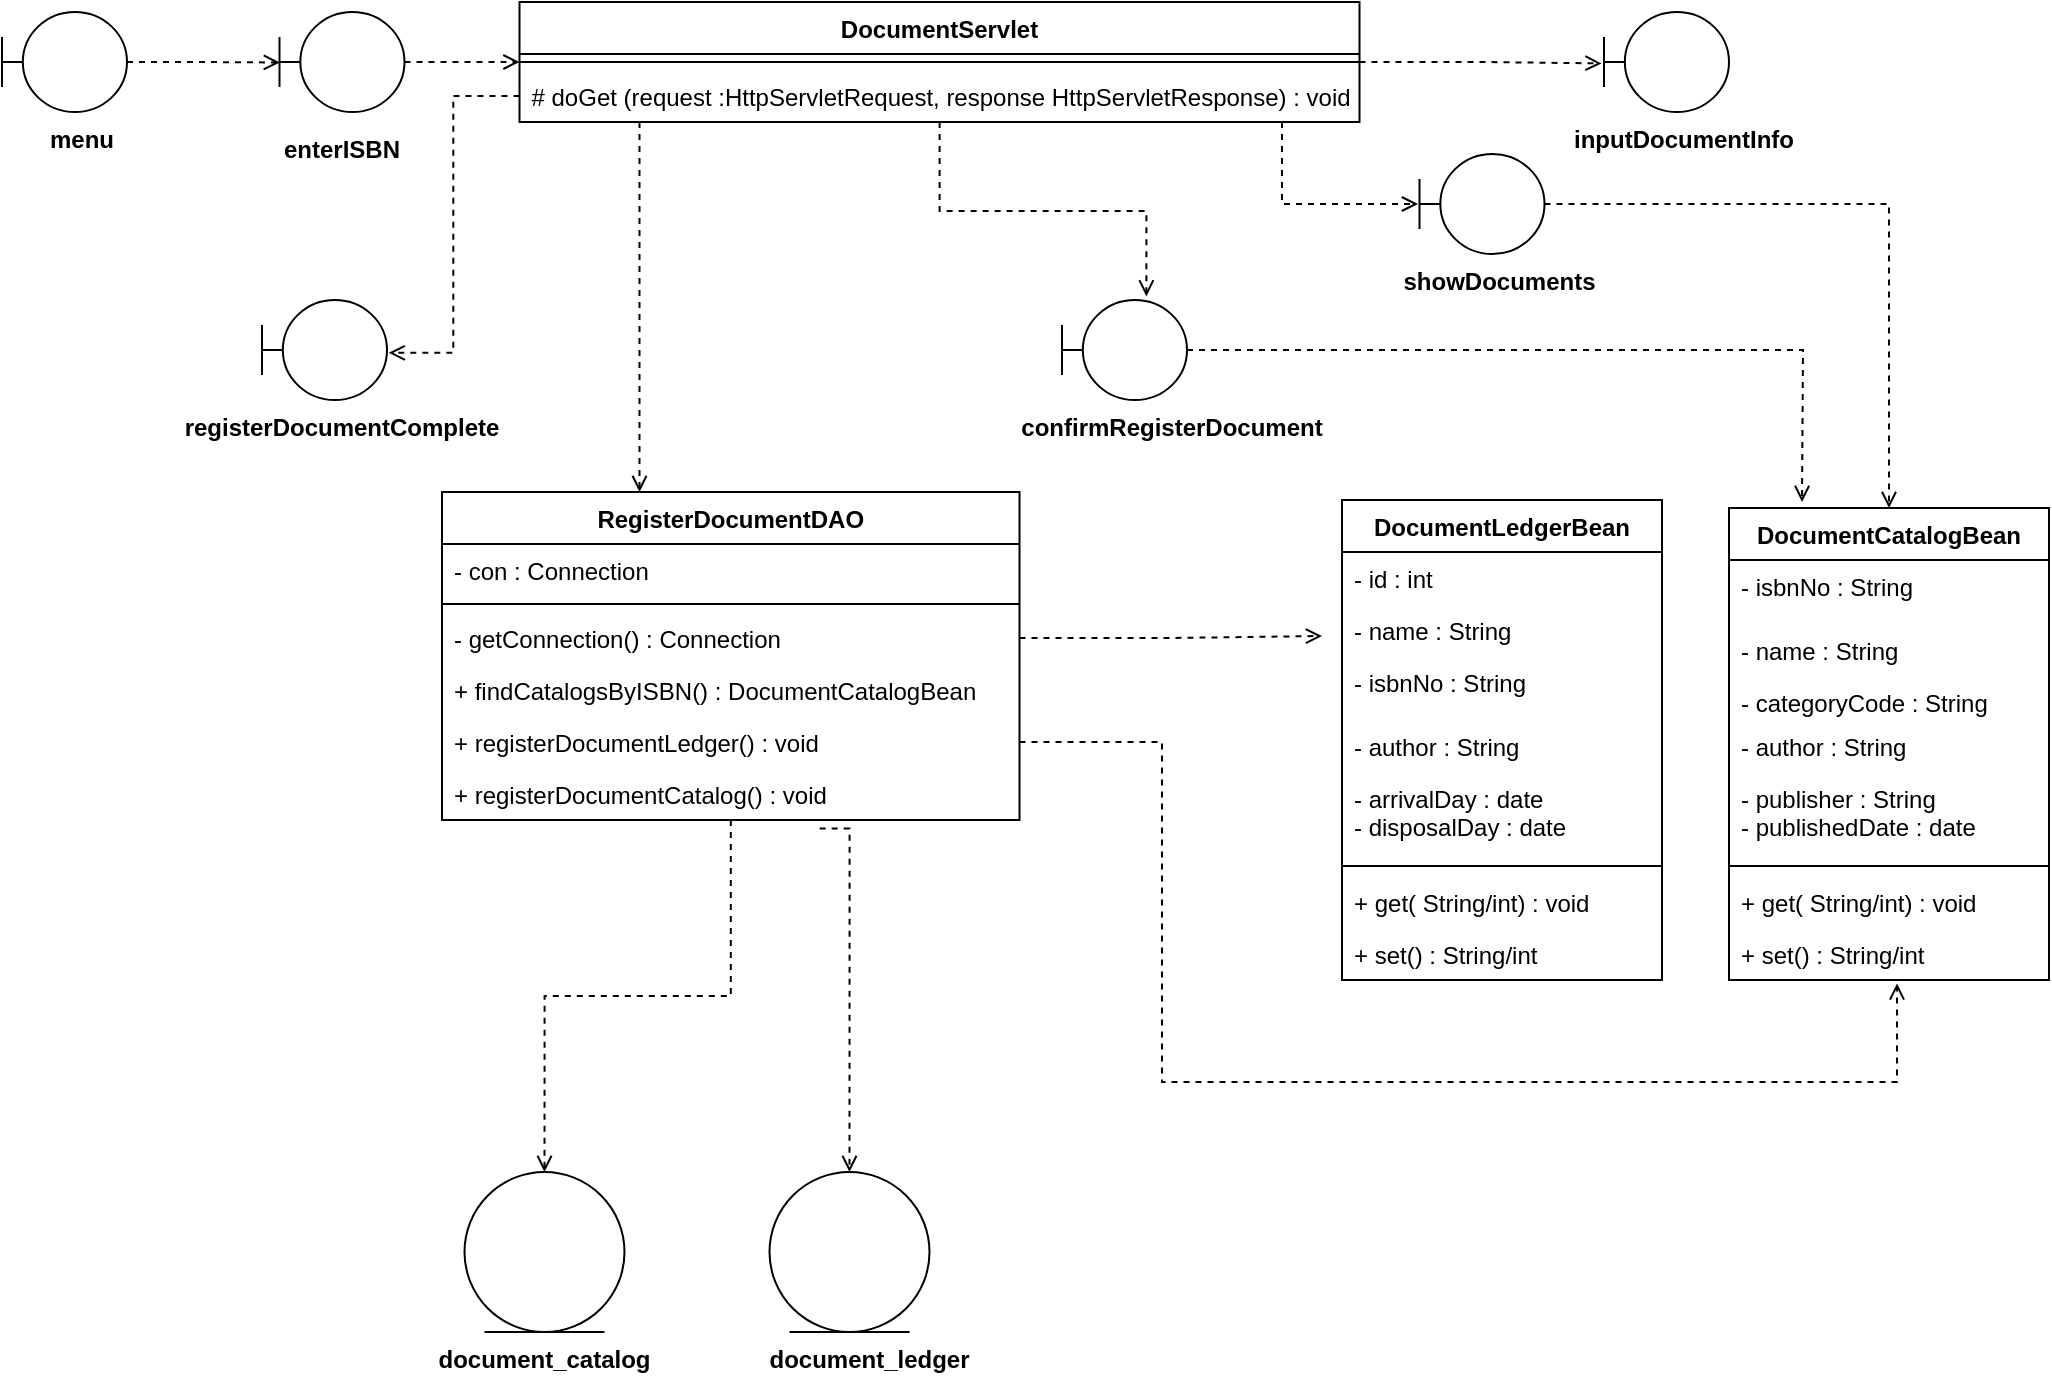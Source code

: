 <mxfile version="14.7.9" type="device" pages="2"><diagram id="8GjPYLnFmO3mFz_kON_9" name="資料登録"><mxGraphModel dx="1317" dy="870" grid="1" gridSize="10" guides="1" tooltips="1" connect="1" arrows="1" fold="1" page="1" pageScale="1" pageWidth="827" pageHeight="1169" math="0" shadow="0"><root><mxCell id="0"/><mxCell id="1" parent="0"/><mxCell id="RQBEDzXPg8-xZbknpMAG-1" value="" style="edgeStyle=orthogonalEdgeStyle;rounded=0;orthogonalLoop=1;jettySize=auto;html=1;dashed=1;endArrow=open;endFill=0;exitX=1;exitY=0.5;exitDx=0;exitDy=0;" edge="1" parent="1" source="RQBEDzXPg8-xZbknpMAG-25"><mxGeometry relative="1" as="geometry"><mxPoint x="1020" y="677" as="targetPoint"/></mxGeometry></mxCell><mxCell id="RQBEDzXPg8-xZbknpMAG-2" style="edgeStyle=orthogonalEdgeStyle;rounded=0;orthogonalLoop=1;jettySize=auto;html=1;dashed=1;endArrow=open;endFill=0;" edge="1" parent="1" source="RQBEDzXPg8-xZbknpMAG-5" target="RQBEDzXPg8-xZbknpMAG-22"><mxGeometry relative="1" as="geometry"><Array as="points"><mxPoint x="678.75" y="455"/><mxPoint x="678.75" y="455"/></Array></mxGeometry></mxCell><mxCell id="RQBEDzXPg8-xZbknpMAG-4" style="edgeStyle=orthogonalEdgeStyle;rounded=0;orthogonalLoop=1;jettySize=auto;html=1;dashed=1;endArrow=open;endFill=0;" edge="1" parent="1" source="RQBEDzXPg8-xZbknpMAG-7"><mxGeometry relative="1" as="geometry"><mxPoint x="1068" y="461" as="targetPoint"/><Array as="points"><mxPoint x="1000" y="461"/><mxPoint x="1068" y="461"/></Array></mxGeometry></mxCell><mxCell id="gLjGZBfOKSWTf7finNhu-20" style="edgeStyle=orthogonalEdgeStyle;rounded=0;orthogonalLoop=1;jettySize=auto;html=1;exitX=1;exitY=0.5;exitDx=0;exitDy=0;entryX=-0.02;entryY=0.514;entryDx=0;entryDy=0;entryPerimeter=0;dashed=1;endArrow=open;endFill=0;" edge="1" parent="1" source="RQBEDzXPg8-xZbknpMAG-5" target="RQBEDzXPg8-xZbknpMAG-44"><mxGeometry relative="1" as="geometry"/></mxCell><mxCell id="gLjGZBfOKSWTf7finNhu-25" style="edgeStyle=orthogonalEdgeStyle;rounded=0;orthogonalLoop=1;jettySize=auto;html=1;entryX=0.675;entryY=-0.036;entryDx=0;entryDy=0;entryPerimeter=0;dashed=1;endArrow=open;endFill=0;" edge="1" parent="1" source="RQBEDzXPg8-xZbknpMAG-5" target="RQBEDzXPg8-xZbknpMAG-42"><mxGeometry relative="1" as="geometry"/></mxCell><mxCell id="RQBEDzXPg8-xZbknpMAG-5" value="DocumentServlet" style="swimlane;fontStyle=1;align=center;verticalAlign=top;childLayout=stackLayout;horizontal=1;startSize=26;horizontalStack=0;resizeParent=1;resizeParentMax=0;resizeLast=0;collapsible=1;marginBottom=0;labelBackgroundColor=#ffffff;" vertex="1" parent="1"><mxGeometry x="618.75" y="360" width="420" height="60" as="geometry"/></mxCell><mxCell id="RQBEDzXPg8-xZbknpMAG-6" value="" style="line;strokeWidth=1;fillColor=none;align=left;verticalAlign=middle;spacingTop=-1;spacingLeft=3;spacingRight=3;rotatable=0;labelPosition=right;points=[];portConstraint=eastwest;" vertex="1" parent="RQBEDzXPg8-xZbknpMAG-5"><mxGeometry y="26" width="420" height="8" as="geometry"/></mxCell><mxCell id="RQBEDzXPg8-xZbknpMAG-7" value="# doGet (request :HttpServletRequest, response HttpServletResponse) : void" style="text;strokeColor=none;fillColor=none;align=left;verticalAlign=top;spacingLeft=4;spacingRight=4;overflow=hidden;rotatable=0;points=[[0,0.5],[1,0.5]];portConstraint=eastwest;" vertex="1" parent="RQBEDzXPg8-xZbknpMAG-5"><mxGeometry y="34" width="420" height="26" as="geometry"/></mxCell><mxCell id="RQBEDzXPg8-xZbknpMAG-8" style="edgeStyle=orthogonalEdgeStyle;rounded=0;orthogonalLoop=1;jettySize=auto;html=1;entryX=0;entryY=0.5;entryDx=0;entryDy=0;entryPerimeter=0;dashed=1;endArrow=open;endFill=0;" edge="1" parent="1" source="RQBEDzXPg8-xZbknpMAG-9" target="RQBEDzXPg8-xZbknpMAG-6"><mxGeometry relative="1" as="geometry"/></mxCell><mxCell id="RQBEDzXPg8-xZbknpMAG-9" value="" style="shape=umlBoundary;whiteSpace=wrap;html=1;labelBackgroundColor=#ffffff;" vertex="1" parent="1"><mxGeometry x="498.75" y="365" width="62.5" height="50" as="geometry"/></mxCell><mxCell id="RQBEDzXPg8-xZbknpMAG-20" style="edgeStyle=orthogonalEdgeStyle;rounded=0;orthogonalLoop=1;jettySize=auto;html=1;entryX=0.5;entryY=0;entryDx=0;entryDy=0;dashed=1;endArrow=open;endFill=0;" edge="1" parent="1" source="RQBEDzXPg8-xZbknpMAG-22" target="RQBEDzXPg8-xZbknpMAG-37"><mxGeometry relative="1" as="geometry"/></mxCell><mxCell id="RQBEDzXPg8-xZbknpMAG-21" style="edgeStyle=orthogonalEdgeStyle;rounded=0;orthogonalLoop=1;jettySize=auto;html=1;entryX=0.5;entryY=0;entryDx=0;entryDy=0;dashed=1;endArrow=open;endFill=0;exitX=0.654;exitY=1.165;exitDx=0;exitDy=0;exitPerimeter=0;" edge="1" parent="1" source="RQBEDzXPg8-xZbknpMAG-28" target="RQBEDzXPg8-xZbknpMAG-29"><mxGeometry relative="1" as="geometry"><Array as="points"><mxPoint x="783.75" y="773"/></Array></mxGeometry></mxCell><mxCell id="RQBEDzXPg8-xZbknpMAG-22" value="RegisterDocumentDAO" style="swimlane;fontStyle=1;align=center;verticalAlign=top;childLayout=stackLayout;horizontal=1;startSize=26;horizontalStack=0;resizeParent=1;resizeParentMax=0;resizeLast=0;collapsible=1;marginBottom=0;labelBackgroundColor=#ffffff;" vertex="1" parent="1"><mxGeometry x="580" y="605" width="288.75" height="164" as="geometry"/></mxCell><mxCell id="RQBEDzXPg8-xZbknpMAG-23" value="- con : Connection " style="text;strokeColor=none;fillColor=none;align=left;verticalAlign=top;spacingLeft=4;spacingRight=4;overflow=hidden;rotatable=0;points=[[0,0.5],[1,0.5]];portConstraint=eastwest;" vertex="1" parent="RQBEDzXPg8-xZbknpMAG-22"><mxGeometry y="26" width="288.75" height="26" as="geometry"/></mxCell><mxCell id="RQBEDzXPg8-xZbknpMAG-24" value="" style="line;strokeWidth=1;fillColor=none;align=left;verticalAlign=middle;spacingTop=-1;spacingLeft=3;spacingRight=3;rotatable=0;labelPosition=right;points=[];portConstraint=eastwest;" vertex="1" parent="RQBEDzXPg8-xZbknpMAG-22"><mxGeometry y="52" width="288.75" height="8" as="geometry"/></mxCell><mxCell id="RQBEDzXPg8-xZbknpMAG-25" value="- getConnection() : Connection" style="text;strokeColor=none;fillColor=none;align=left;verticalAlign=top;spacingLeft=4;spacingRight=4;overflow=hidden;rotatable=0;points=[[0,0.5],[1,0.5]];portConstraint=eastwest;" vertex="1" parent="RQBEDzXPg8-xZbknpMAG-22"><mxGeometry y="60" width="288.75" height="26" as="geometry"/></mxCell><mxCell id="RQBEDzXPg8-xZbknpMAG-26" value="+ findCatalogsByISBN() : DocumentCatalogBean" style="text;strokeColor=none;fillColor=none;align=left;verticalAlign=top;spacingLeft=4;spacingRight=4;overflow=hidden;rotatable=0;points=[[0,0.5],[1,0.5]];portConstraint=eastwest;" vertex="1" parent="RQBEDzXPg8-xZbknpMAG-22"><mxGeometry y="86" width="288.75" height="26" as="geometry"/></mxCell><mxCell id="RQBEDzXPg8-xZbknpMAG-27" value="+ registerDocumentLedger() : void" style="text;strokeColor=none;fillColor=none;align=left;verticalAlign=top;spacingLeft=4;spacingRight=4;overflow=hidden;rotatable=0;points=[[0,0.5],[1,0.5]];portConstraint=eastwest;" vertex="1" parent="RQBEDzXPg8-xZbknpMAG-22"><mxGeometry y="112" width="288.75" height="26" as="geometry"/></mxCell><mxCell id="RQBEDzXPg8-xZbknpMAG-28" value="+ registerDocumentCatalog() : void" style="text;strokeColor=none;fillColor=none;align=left;verticalAlign=top;spacingLeft=4;spacingRight=4;overflow=hidden;rotatable=0;points=[[0,0.5],[1,0.5]];portConstraint=eastwest;" vertex="1" parent="RQBEDzXPg8-xZbknpMAG-22"><mxGeometry y="138" width="288.75" height="26" as="geometry"/></mxCell><mxCell id="RQBEDzXPg8-xZbknpMAG-29" value="" style="ellipse;shape=umlEntity;whiteSpace=wrap;html=1;labelBackgroundColor=#ffffff;" vertex="1" parent="1"><mxGeometry x="743.75" y="945" width="80" height="80" as="geometry"/></mxCell><mxCell id="RQBEDzXPg8-xZbknpMAG-30" value="enterISBN" style="text;align=center;fontStyle=1;verticalAlign=middle;spacingLeft=3;spacingRight=3;strokeColor=none;rotatable=0;points=[[0,0.5],[1,0.5]];portConstraint=eastwest;labelBackgroundColor=#ffffff;" vertex="1" parent="1"><mxGeometry x="490" y="420" width="80" height="26" as="geometry"/></mxCell><mxCell id="gLjGZBfOKSWTf7finNhu-21" style="edgeStyle=orthogonalEdgeStyle;rounded=0;orthogonalLoop=1;jettySize=auto;html=1;dashed=1;endArrow=open;endFill=0;" edge="1" parent="1" source="RQBEDzXPg8-xZbknpMAG-34" target="gLjGZBfOKSWTf7finNhu-10"><mxGeometry relative="1" as="geometry"/></mxCell><mxCell id="RQBEDzXPg8-xZbknpMAG-34" value="" style="shape=umlBoundary;whiteSpace=wrap;html=1;labelBackgroundColor=#ffffff;" vertex="1" parent="1"><mxGeometry x="1068.75" y="436" width="62.5" height="50" as="geometry"/></mxCell><mxCell id="RQBEDzXPg8-xZbknpMAG-35" value="showDocuments" style="text;align=center;fontStyle=1;verticalAlign=middle;spacingLeft=3;spacingRight=3;strokeColor=none;rotatable=0;points=[[0,0.5],[1,0.5]];portConstraint=eastwest;labelBackgroundColor=#ffffff;" vertex="1" parent="1"><mxGeometry x="1068.75" y="486" width="80" height="26" as="geometry"/></mxCell><mxCell id="RQBEDzXPg8-xZbknpMAG-36" value="document_ledger" style="text;align=center;fontStyle=1;verticalAlign=middle;spacingLeft=3;spacingRight=3;strokeColor=none;rotatable=0;points=[[0,0.5],[1,0.5]];portConstraint=eastwest;labelBackgroundColor=#ffffff;" vertex="1" parent="1"><mxGeometry x="738.75" y="1025" width="110" height="26" as="geometry"/></mxCell><mxCell id="RQBEDzXPg8-xZbknpMAG-37" value="" style="ellipse;shape=umlEntity;whiteSpace=wrap;html=1;labelBackgroundColor=#ffffff;" vertex="1" parent="1"><mxGeometry x="591.25" y="945" width="80" height="80" as="geometry"/></mxCell><mxCell id="RQBEDzXPg8-xZbknpMAG-38" value="document_catalog" style="text;align=center;fontStyle=1;verticalAlign=middle;spacingLeft=3;spacingRight=3;strokeColor=none;rotatable=0;points=[[0,0.5],[1,0.5]];portConstraint=eastwest;labelBackgroundColor=#ffffff;" vertex="1" parent="1"><mxGeometry x="576.25" y="1025" width="110" height="26" as="geometry"/></mxCell><mxCell id="RQBEDzXPg8-xZbknpMAG-41" value="" style="edgeStyle=orthogonalEdgeStyle;rounded=0;orthogonalLoop=1;jettySize=auto;html=1;entryX=0.003;entryY=0.505;entryDx=0;entryDy=0;entryPerimeter=0;dashed=1;endArrow=open;endFill=0;" edge="1" parent="1" source="RQBEDzXPg8-xZbknpMAG-39" target="RQBEDzXPg8-xZbknpMAG-9"><mxGeometry relative="1" as="geometry"/></mxCell><mxCell id="RQBEDzXPg8-xZbknpMAG-39" value="" style="shape=umlBoundary;whiteSpace=wrap;html=1;labelBackgroundColor=#ffffff;" vertex="1" parent="1"><mxGeometry x="360" y="365" width="62.5" height="50" as="geometry"/></mxCell><mxCell id="RQBEDzXPg8-xZbknpMAG-40" value="menu" style="text;align=center;fontStyle=1;verticalAlign=middle;spacingLeft=3;spacingRight=3;strokeColor=none;rotatable=0;points=[[0,0.5],[1,0.5]];portConstraint=eastwest;labelBackgroundColor=#ffffff;" vertex="1" parent="1"><mxGeometry x="360" y="415" width="80" height="26" as="geometry"/></mxCell><mxCell id="gLjGZBfOKSWTf7finNhu-24" style="edgeStyle=orthogonalEdgeStyle;rounded=0;orthogonalLoop=1;jettySize=auto;html=1;dashed=1;endArrow=open;endFill=0;" edge="1" parent="1" source="RQBEDzXPg8-xZbknpMAG-42"><mxGeometry relative="1" as="geometry"><mxPoint x="1260" y="610.0" as="targetPoint"/></mxGeometry></mxCell><mxCell id="RQBEDzXPg8-xZbknpMAG-42" value="" style="shape=umlBoundary;whiteSpace=wrap;html=1;labelBackgroundColor=#ffffff;" vertex="1" parent="1"><mxGeometry x="890" y="509" width="62.5" height="50" as="geometry"/></mxCell><mxCell id="RQBEDzXPg8-xZbknpMAG-43" value="confirmRegisterDocument" style="text;align=center;fontStyle=1;verticalAlign=middle;spacingLeft=3;spacingRight=3;strokeColor=none;rotatable=0;points=[[0,0.5],[1,0.5]];portConstraint=eastwest;labelBackgroundColor=#ffffff;" vertex="1" parent="1"><mxGeometry x="860" y="559" width="170" height="26" as="geometry"/></mxCell><mxCell id="RQBEDzXPg8-xZbknpMAG-44" value="" style="shape=umlBoundary;whiteSpace=wrap;html=1;labelBackgroundColor=#ffffff;" vertex="1" parent="1"><mxGeometry x="1161" y="365" width="62.5" height="50" as="geometry"/></mxCell><mxCell id="RQBEDzXPg8-xZbknpMAG-45" value="inputDocumentInfo" style="text;align=center;fontStyle=1;verticalAlign=middle;spacingLeft=3;spacingRight=3;strokeColor=none;rotatable=0;points=[[0,0.5],[1,0.5]];portConstraint=eastwest;labelBackgroundColor=#ffffff;" vertex="1" parent="1"><mxGeometry x="1161" y="415" width="80" height="26" as="geometry"/></mxCell><mxCell id="LWm8m0UmoUsxWtCpxNlp-1" value="" style="shape=umlBoundary;whiteSpace=wrap;html=1;labelBackgroundColor=#ffffff;" vertex="1" parent="1"><mxGeometry x="490" y="509" width="62.5" height="50" as="geometry"/></mxCell><mxCell id="LWm8m0UmoUsxWtCpxNlp-2" value="registerDocumentComplete" style="text;align=center;fontStyle=1;verticalAlign=middle;spacingLeft=3;spacingRight=3;strokeColor=none;rotatable=0;points=[[0,0.5],[1,0.5]];portConstraint=eastwest;labelBackgroundColor=#ffffff;" vertex="1" parent="1"><mxGeometry x="490" y="559" width="80" height="26" as="geometry"/></mxCell><mxCell id="gLjGZBfOKSWTf7finNhu-1" value="DocumentLedgerBean" style="swimlane;fontStyle=1;align=center;verticalAlign=top;childLayout=stackLayout;horizontal=1;startSize=26;horizontalStack=0;resizeParent=1;resizeParentMax=0;resizeLast=0;collapsible=1;marginBottom=0;labelBackgroundColor=#ffffff;" vertex="1" parent="1"><mxGeometry x="1030" y="609" width="160" height="240" as="geometry"/></mxCell><mxCell id="gLjGZBfOKSWTf7finNhu-2" value="- id : int" style="text;strokeColor=none;fillColor=none;align=left;verticalAlign=top;spacingLeft=4;spacingRight=4;overflow=hidden;rotatable=0;points=[[0,0.5],[1,0.5]];portConstraint=eastwest;" vertex="1" parent="gLjGZBfOKSWTf7finNhu-1"><mxGeometry y="26" width="160" height="26" as="geometry"/></mxCell><mxCell id="gLjGZBfOKSWTf7finNhu-3" value="- name : String" style="text;strokeColor=none;fillColor=none;align=left;verticalAlign=top;spacingLeft=4;spacingRight=4;overflow=hidden;rotatable=0;points=[[0,0.5],[1,0.5]];portConstraint=eastwest;" vertex="1" parent="gLjGZBfOKSWTf7finNhu-1"><mxGeometry y="52" width="160" height="26" as="geometry"/></mxCell><mxCell id="gLjGZBfOKSWTf7finNhu-4" value="- isbnNo : String" style="text;strokeColor=none;fillColor=none;align=left;verticalAlign=top;spacingLeft=4;spacingRight=4;overflow=hidden;rotatable=0;points=[[0,0.5],[1,0.5]];portConstraint=eastwest;" vertex="1" parent="gLjGZBfOKSWTf7finNhu-1"><mxGeometry y="78" width="160" height="32" as="geometry"/></mxCell><mxCell id="gLjGZBfOKSWTf7finNhu-5" value="- author : String" style="text;strokeColor=none;fillColor=none;align=left;verticalAlign=top;spacingLeft=4;spacingRight=4;overflow=hidden;rotatable=0;points=[[0,0.5],[1,0.5]];portConstraint=eastwest;" vertex="1" parent="gLjGZBfOKSWTf7finNhu-1"><mxGeometry y="110" width="160" height="26" as="geometry"/></mxCell><mxCell id="gLjGZBfOKSWTf7finNhu-6" value="- arrivalDay : date&#10;- disposalDay : date" style="text;strokeColor=none;fillColor=none;align=left;verticalAlign=top;spacingLeft=4;spacingRight=4;overflow=hidden;rotatable=0;points=[[0,0.5],[1,0.5]];portConstraint=eastwest;" vertex="1" parent="gLjGZBfOKSWTf7finNhu-1"><mxGeometry y="136" width="160" height="42" as="geometry"/></mxCell><mxCell id="gLjGZBfOKSWTf7finNhu-7" value="" style="line;strokeWidth=1;fillColor=none;align=left;verticalAlign=middle;spacingTop=-1;spacingLeft=3;spacingRight=3;rotatable=0;labelPosition=right;points=[];portConstraint=eastwest;" vertex="1" parent="gLjGZBfOKSWTf7finNhu-1"><mxGeometry y="178" width="160" height="10" as="geometry"/></mxCell><mxCell id="gLjGZBfOKSWTf7finNhu-8" value="+ get( String/int) : void" style="text;strokeColor=none;fillColor=none;align=left;verticalAlign=top;spacingLeft=4;spacingRight=4;overflow=hidden;rotatable=0;points=[[0,0.5],[1,0.5]];portConstraint=eastwest;" vertex="1" parent="gLjGZBfOKSWTf7finNhu-1"><mxGeometry y="188" width="160" height="26" as="geometry"/></mxCell><mxCell id="gLjGZBfOKSWTf7finNhu-9" value="+ set() : String/int" style="text;strokeColor=none;fillColor=none;align=left;verticalAlign=top;spacingLeft=4;spacingRight=4;overflow=hidden;rotatable=0;points=[[0,0.5],[1,0.5]];portConstraint=eastwest;" vertex="1" parent="gLjGZBfOKSWTf7finNhu-1"><mxGeometry y="214" width="160" height="26" as="geometry"/></mxCell><mxCell id="gLjGZBfOKSWTf7finNhu-10" value="DocumentCatalogBean" style="swimlane;fontStyle=1;align=center;verticalAlign=top;childLayout=stackLayout;horizontal=1;startSize=26;horizontalStack=0;resizeParent=1;resizeParentMax=0;resizeLast=0;collapsible=1;marginBottom=0;labelBackgroundColor=#ffffff;" vertex="1" parent="1"><mxGeometry x="1223.5" y="613" width="160" height="236" as="geometry"/></mxCell><mxCell id="gLjGZBfOKSWTf7finNhu-11" value="- isbnNo : String" style="text;strokeColor=none;fillColor=none;align=left;verticalAlign=top;spacingLeft=4;spacingRight=4;overflow=hidden;rotatable=0;points=[[0,0.5],[1,0.5]];portConstraint=eastwest;" vertex="1" parent="gLjGZBfOKSWTf7finNhu-10"><mxGeometry y="26" width="160" height="32" as="geometry"/></mxCell><mxCell id="gLjGZBfOKSWTf7finNhu-12" value="- name : String" style="text;strokeColor=none;fillColor=none;align=left;verticalAlign=top;spacingLeft=4;spacingRight=4;overflow=hidden;rotatable=0;points=[[0,0.5],[1,0.5]];portConstraint=eastwest;" vertex="1" parent="gLjGZBfOKSWTf7finNhu-10"><mxGeometry y="58" width="160" height="26" as="geometry"/></mxCell><mxCell id="gLjGZBfOKSWTf7finNhu-13" value="- categoryCode : String" style="text;strokeColor=none;fillColor=none;align=left;verticalAlign=top;spacingLeft=4;spacingRight=4;overflow=hidden;rotatable=0;points=[[0,0.5],[1,0.5]];portConstraint=eastwest;" vertex="1" parent="gLjGZBfOKSWTf7finNhu-10"><mxGeometry y="84" width="160" height="22" as="geometry"/></mxCell><mxCell id="gLjGZBfOKSWTf7finNhu-14" value="- author : String" style="text;strokeColor=none;fillColor=none;align=left;verticalAlign=top;spacingLeft=4;spacingRight=4;overflow=hidden;rotatable=0;points=[[0,0.5],[1,0.5]];portConstraint=eastwest;" vertex="1" parent="gLjGZBfOKSWTf7finNhu-10"><mxGeometry y="106" width="160" height="26" as="geometry"/></mxCell><mxCell id="gLjGZBfOKSWTf7finNhu-15" value="- publisher : String&#10;- publishedDate : date" style="text;strokeColor=none;fillColor=none;align=left;verticalAlign=top;spacingLeft=4;spacingRight=4;overflow=hidden;rotatable=0;points=[[0,0.5],[1,0.5]];portConstraint=eastwest;" vertex="1" parent="gLjGZBfOKSWTf7finNhu-10"><mxGeometry y="132" width="160" height="42" as="geometry"/></mxCell><mxCell id="gLjGZBfOKSWTf7finNhu-16" value="" style="line;strokeWidth=1;fillColor=none;align=left;verticalAlign=middle;spacingTop=-1;spacingLeft=3;spacingRight=3;rotatable=0;labelPosition=right;points=[];portConstraint=eastwest;" vertex="1" parent="gLjGZBfOKSWTf7finNhu-10"><mxGeometry y="174" width="160" height="10" as="geometry"/></mxCell><mxCell id="gLjGZBfOKSWTf7finNhu-17" value="+ get( String/int) : void" style="text;strokeColor=none;fillColor=none;align=left;verticalAlign=top;spacingLeft=4;spacingRight=4;overflow=hidden;rotatable=0;points=[[0,0.5],[1,0.5]];portConstraint=eastwest;" vertex="1" parent="gLjGZBfOKSWTf7finNhu-10"><mxGeometry y="184" width="160" height="26" as="geometry"/></mxCell><mxCell id="gLjGZBfOKSWTf7finNhu-18" value="+ set() : String/int" style="text;strokeColor=none;fillColor=none;align=left;verticalAlign=top;spacingLeft=4;spacingRight=4;overflow=hidden;rotatable=0;points=[[0,0.5],[1,0.5]];portConstraint=eastwest;" vertex="1" parent="gLjGZBfOKSWTf7finNhu-10"><mxGeometry y="210" width="160" height="26" as="geometry"/></mxCell><mxCell id="gLjGZBfOKSWTf7finNhu-23" style="edgeStyle=orthogonalEdgeStyle;rounded=0;orthogonalLoop=1;jettySize=auto;html=1;entryX=0.525;entryY=1.066;entryDx=0;entryDy=0;entryPerimeter=0;dashed=1;endArrow=open;endFill=0;" edge="1" parent="1" source="RQBEDzXPg8-xZbknpMAG-27" target="gLjGZBfOKSWTf7finNhu-18"><mxGeometry relative="1" as="geometry"><Array as="points"><mxPoint x="940" y="730"/><mxPoint x="940" y="900"/><mxPoint x="1307" y="900"/></Array></mxGeometry></mxCell><mxCell id="gLjGZBfOKSWTf7finNhu-26" style="edgeStyle=orthogonalEdgeStyle;rounded=0;orthogonalLoop=1;jettySize=auto;html=1;entryX=1.014;entryY=0.528;entryDx=0;entryDy=0;entryPerimeter=0;dashed=1;endArrow=open;endFill=0;" edge="1" parent="1" source="RQBEDzXPg8-xZbknpMAG-7" target="LWm8m0UmoUsxWtCpxNlp-1"><mxGeometry relative="1" as="geometry"/></mxCell></root></mxGraphModel></diagram><diagram id="_CTPsijPVH9rFE-fmvk2" name="資料検索・削除"><mxGraphModel dx="1975" dy="1305" grid="1" gridSize="10" guides="1" tooltips="1" connect="1" arrows="1" fold="1" page="1" pageScale="1" pageWidth="827" pageHeight="1169" math="0" shadow="0"><root><mxCell id="ZT-fm7u5AV70jY9yjnXY-0"/><mxCell id="ZT-fm7u5AV70jY9yjnXY-1" parent="ZT-fm7u5AV70jY9yjnXY-0"/><mxCell id="ZT-fm7u5AV70jY9yjnXY-4" style="edgeStyle=orthogonalEdgeStyle;rounded=0;orthogonalLoop=1;jettySize=auto;html=1;exitX=0.941;exitY=-0.052;exitDx=0;exitDy=0;entryX=-0.01;entryY=0.619;entryDx=0;entryDy=0;entryPerimeter=0;dashed=1;endArrow=open;endFill=0;exitPerimeter=0;" edge="1" parent="ZT-fm7u5AV70jY9yjnXY-1" source="ZT-fm7u5AV70jY9yjnXY-6" target="ZT-fm7u5AV70jY9yjnXY-32"><mxGeometry relative="1" as="geometry"><Array as="points"><mxPoint x="974" y="111"/></Array></mxGeometry></mxCell><mxCell id="ZT-fm7u5AV70jY9yjnXY-5" style="edgeStyle=orthogonalEdgeStyle;rounded=0;orthogonalLoop=1;jettySize=auto;html=1;entryX=-0.011;entryY=0.675;entryDx=0;entryDy=0;entryPerimeter=0;dashed=1;endArrow=open;endFill=0;exitX=1;exitY=0.25;exitDx=0;exitDy=0;" edge="1" parent="ZT-fm7u5AV70jY9yjnXY-1" source="ZT-fm7u5AV70jY9yjnXY-6" target="ZT-fm7u5AV70jY9yjnXY-34"><mxGeometry relative="1" as="geometry"/></mxCell><mxCell id="yeaLKb_1wwX-28K6dvmK-0" style="edgeStyle=orthogonalEdgeStyle;rounded=0;orthogonalLoop=1;jettySize=auto;html=1;exitX=0.89;exitY=0.989;exitDx=0;exitDy=0;dashed=1;endArrow=open;endFill=0;exitPerimeter=0;" edge="1" parent="ZT-fm7u5AV70jY9yjnXY-1" source="ZT-fm7u5AV70jY9yjnXY-8" target="ZT-fm7u5AV70jY9yjnXY-47"><mxGeometry relative="1" as="geometry"/></mxCell><mxCell id="yeaLKb_1wwX-28K6dvmK-3" style="edgeStyle=orthogonalEdgeStyle;rounded=0;orthogonalLoop=1;jettySize=auto;html=1;entryX=-0.008;entryY=0.553;entryDx=0;entryDy=0;entryPerimeter=0;dashed=1;endArrow=open;endFill=0;exitX=1;exitY=0.5;exitDx=0;exitDy=0;" edge="1" parent="ZT-fm7u5AV70jY9yjnXY-1" source="ZT-fm7u5AV70jY9yjnXY-8" target="ZT-fm7u5AV70jY9yjnXY-44"><mxGeometry relative="1" as="geometry"/></mxCell><mxCell id="yeaLKb_1wwX-28K6dvmK-6" style="edgeStyle=orthogonalEdgeStyle;rounded=0;orthogonalLoop=1;jettySize=auto;html=1;entryX=0.5;entryY=0;entryDx=0;entryDy=0;dashed=1;endArrow=open;endFill=0;" edge="1" parent="ZT-fm7u5AV70jY9yjnXY-1" source="ZT-fm7u5AV70jY9yjnXY-6"><mxGeometry relative="1" as="geometry"><mxPoint x="1465" y="302" as="targetPoint"/></mxGeometry></mxCell><mxCell id="yeaLKb_1wwX-28K6dvmK-17" style="edgeStyle=orthogonalEdgeStyle;rounded=0;orthogonalLoop=1;jettySize=auto;html=1;entryX=0.5;entryY=0;entryDx=0;entryDy=0;dashed=1;endArrow=open;endFill=0;" edge="1" parent="ZT-fm7u5AV70jY9yjnXY-1" source="ZT-fm7u5AV70jY9yjnXY-6" target="yeaLKb_1wwX-28K6dvmK-9"><mxGeometry relative="1" as="geometry"/></mxCell><mxCell id="LhZ0vyK0GXUosRt7Ok3t-3" style="edgeStyle=orthogonalEdgeStyle;rounded=0;orthogonalLoop=1;jettySize=auto;html=1;dashed=1;endArrow=open;endFill=0;" edge="1" parent="ZT-fm7u5AV70jY9yjnXY-1" target="LhZ0vyK0GXUosRt7Ok3t-0"><mxGeometry relative="1" as="geometry"><mxPoint x="901" y="252" as="sourcePoint"/><Array as="points"><mxPoint x="901" y="252"/></Array></mxGeometry></mxCell><mxCell id="ZT-fm7u5AV70jY9yjnXY-6" value="DocumentServlet" style="swimlane;fontStyle=1;align=center;verticalAlign=top;childLayout=stackLayout;horizontal=1;startSize=26;horizontalStack=0;resizeParent=1;resizeParentMax=0;resizeLast=0;collapsible=1;marginBottom=0;labelBackgroundColor=#ffffff;" vertex="1" parent="ZT-fm7u5AV70jY9yjnXY-1"><mxGeometry x="320" y="190" width="710" height="60" as="geometry"/></mxCell><mxCell id="ZT-fm7u5AV70jY9yjnXY-7" value="" style="line;strokeWidth=1;fillColor=none;align=left;verticalAlign=middle;spacingTop=-1;spacingLeft=3;spacingRight=3;rotatable=0;labelPosition=right;points=[];portConstraint=eastwest;" vertex="1" parent="ZT-fm7u5AV70jY9yjnXY-6"><mxGeometry y="26" width="710" height="8" as="geometry"/></mxCell><mxCell id="ZT-fm7u5AV70jY9yjnXY-8" value="# doGet (request :HttpServletRequest, response HttpServletResponse) : void" style="text;strokeColor=none;fillColor=none;align=left;verticalAlign=top;spacingLeft=4;spacingRight=4;overflow=hidden;rotatable=0;points=[[0,0.5],[1,0.5]];portConstraint=eastwest;" vertex="1" parent="ZT-fm7u5AV70jY9yjnXY-6"><mxGeometry y="34" width="710" height="26" as="geometry"/></mxCell><mxCell id="ZT-fm7u5AV70jY9yjnXY-9" style="edgeStyle=orthogonalEdgeStyle;rounded=0;orthogonalLoop=1;jettySize=auto;html=1;dashed=1;endArrow=open;endFill=0;" edge="1" parent="ZT-fm7u5AV70jY9yjnXY-1" source="ZT-fm7u5AV70jY9yjnXY-10"><mxGeometry relative="1" as="geometry"><mxPoint x="680" y="180" as="targetPoint"/></mxGeometry></mxCell><mxCell id="ZT-fm7u5AV70jY9yjnXY-10" value="" style="shape=umlBoundary;whiteSpace=wrap;html=1;labelBackgroundColor=#ffffff;" vertex="1" parent="ZT-fm7u5AV70jY9yjnXY-1"><mxGeometry x="458.75" y="100" width="62.5" height="50" as="geometry"/></mxCell><mxCell id="ZT-fm7u5AV70jY9yjnXY-30" value="" style="ellipse;shape=umlEntity;whiteSpace=wrap;html=1;labelBackgroundColor=#ffffff;" vertex="1" parent="ZT-fm7u5AV70jY9yjnXY-1"><mxGeometry x="505" y="514" width="80" height="80" as="geometry"/></mxCell><mxCell id="ZT-fm7u5AV70jY9yjnXY-31" value="searchDocument" style="text;align=center;fontStyle=1;verticalAlign=middle;spacingLeft=3;spacingRight=3;strokeColor=none;rotatable=0;points=[[0,0.5],[1,0.5]];portConstraint=eastwest;labelBackgroundColor=#ffffff;" vertex="1" parent="ZT-fm7u5AV70jY9yjnXY-1"><mxGeometry x="450" y="155" width="80" height="26" as="geometry"/></mxCell><mxCell id="ZT-fm7u5AV70jY9yjnXY-32" value="" style="shape=umlBoundary;whiteSpace=wrap;html=1;labelBackgroundColor=#ffffff;" vertex="1" parent="ZT-fm7u5AV70jY9yjnXY-1"><mxGeometry x="999.37" y="80" width="62.5" height="50" as="geometry"/></mxCell><mxCell id="ZT-fm7u5AV70jY9yjnXY-33" value="updateDocumentComplete" style="text;align=center;fontStyle=1;verticalAlign=middle;spacingLeft=3;spacingRight=3;strokeColor=none;rotatable=0;points=[[0,0.5],[1,0.5]];portConstraint=eastwest;labelBackgroundColor=#ffffff;" vertex="1" parent="ZT-fm7u5AV70jY9yjnXY-1"><mxGeometry x="980.0" y="130" width="101.25" height="26" as="geometry"/></mxCell><mxCell id="yeaLKb_1wwX-28K6dvmK-5" style="edgeStyle=orthogonalEdgeStyle;rounded=0;orthogonalLoop=1;jettySize=auto;html=1;entryX=0.509;entryY=1.186;entryDx=0;entryDy=0;entryPerimeter=0;dashed=1;endArrow=open;endFill=0;" edge="1" parent="ZT-fm7u5AV70jY9yjnXY-1" source="ZT-fm7u5AV70jY9yjnXY-34" target="vJKXwZNTLr4Kh7KdCTnM-9"><mxGeometry relative="1" as="geometry"><Array as="points"><mxPoint x="1610" y="105"/><mxPoint x="1610" y="870"/><mxPoint x="864" y="870"/><mxPoint x="864" y="785"/></Array></mxGeometry></mxCell><mxCell id="ZT-fm7u5AV70jY9yjnXY-34" value="" style="shape=umlBoundary;whiteSpace=wrap;html=1;labelBackgroundColor=#ffffff;" vertex="1" parent="ZT-fm7u5AV70jY9yjnXY-1"><mxGeometry x="1220.63" y="80" width="62.5" height="50" as="geometry"/></mxCell><mxCell id="ZT-fm7u5AV70jY9yjnXY-35" value="inputUpdateLedger" style="text;align=center;fontStyle=1;verticalAlign=middle;spacingLeft=3;spacingRight=3;strokeColor=none;rotatable=0;points=[[0,0.5],[1,0.5]];portConstraint=eastwest;labelBackgroundColor=#ffffff;" vertex="1" parent="ZT-fm7u5AV70jY9yjnXY-1"><mxGeometry x="1220.63" y="130" width="80" height="26" as="geometry"/></mxCell><mxCell id="ZT-fm7u5AV70jY9yjnXY-36" value="document_ledger" style="text;align=center;fontStyle=1;verticalAlign=middle;spacingLeft=3;spacingRight=3;strokeColor=none;rotatable=0;points=[[0,0.5],[1,0.5]];portConstraint=eastwest;labelBackgroundColor=#ffffff;" vertex="1" parent="ZT-fm7u5AV70jY9yjnXY-1"><mxGeometry x="500" y="594" width="110" height="26" as="geometry"/></mxCell><mxCell id="ZT-fm7u5AV70jY9yjnXY-37" value="" style="ellipse;shape=umlEntity;whiteSpace=wrap;html=1;labelBackgroundColor=#ffffff;" vertex="1" parent="ZT-fm7u5AV70jY9yjnXY-1"><mxGeometry x="343.75" y="434" width="80" height="80" as="geometry"/></mxCell><mxCell id="ZT-fm7u5AV70jY9yjnXY-38" value="document_catalog" style="text;align=center;fontStyle=1;verticalAlign=middle;spacingLeft=3;spacingRight=3;strokeColor=none;rotatable=0;points=[[0,0.5],[1,0.5]];portConstraint=eastwest;labelBackgroundColor=#ffffff;" vertex="1" parent="ZT-fm7u5AV70jY9yjnXY-1"><mxGeometry x="328.75" y="514" width="110" height="26" as="geometry"/></mxCell><mxCell id="ZT-fm7u5AV70jY9yjnXY-39" value="" style="edgeStyle=orthogonalEdgeStyle;rounded=0;orthogonalLoop=1;jettySize=auto;html=1;entryX=-0.002;entryY=0.504;entryDx=0;entryDy=0;entryPerimeter=0;dashed=1;endArrow=open;endFill=0;" edge="1" parent="ZT-fm7u5AV70jY9yjnXY-1" source="ZT-fm7u5AV70jY9yjnXY-40" target="ZT-fm7u5AV70jY9yjnXY-10"><mxGeometry relative="1" as="geometry"><Array as="points"><mxPoint x="459" y="125"/></Array></mxGeometry></mxCell><mxCell id="ZT-fm7u5AV70jY9yjnXY-40" value="" style="shape=umlBoundary;whiteSpace=wrap;html=1;labelBackgroundColor=#ffffff;" vertex="1" parent="ZT-fm7u5AV70jY9yjnXY-1"><mxGeometry x="328.75" y="100" width="62.5" height="50" as="geometry"/></mxCell><mxCell id="ZT-fm7u5AV70jY9yjnXY-41" value="menu" style="text;align=center;fontStyle=1;verticalAlign=middle;spacingLeft=3;spacingRight=3;strokeColor=none;rotatable=0;points=[[0,0.5],[1,0.5]];portConstraint=eastwest;labelBackgroundColor=#ffffff;" vertex="1" parent="ZT-fm7u5AV70jY9yjnXY-1"><mxGeometry x="320" y="155" width="80" height="26" as="geometry"/></mxCell><mxCell id="yeaLKb_1wwX-28K6dvmK-4" style="edgeStyle=orthogonalEdgeStyle;rounded=0;orthogonalLoop=1;jettySize=auto;html=1;entryX=1;entryY=0.5;entryDx=0;entryDy=0;dashed=1;endArrow=open;endFill=0;exitX=0.997;exitY=0.41;exitDx=0;exitDy=0;exitPerimeter=0;" edge="1" parent="ZT-fm7u5AV70jY9yjnXY-1" source="ZT-fm7u5AV70jY9yjnXY-44" target="vJKXwZNTLr4Kh7KdCTnM-15"><mxGeometry relative="1" as="geometry"/></mxCell><mxCell id="ZT-fm7u5AV70jY9yjnXY-44" value="" style="shape=umlBoundary;whiteSpace=wrap;html=1;labelBackgroundColor=#ffffff;" vertex="1" parent="ZT-fm7u5AV70jY9yjnXY-1"><mxGeometry x="1163.75" y="270" width="62.5" height="50" as="geometry"/></mxCell><mxCell id="ZT-fm7u5AV70jY9yjnXY-46" value="inputUpdateCatalog" style="text;align=center;fontStyle=1;verticalAlign=middle;spacingLeft=3;spacingRight=3;strokeColor=none;rotatable=0;points=[[0,0.5],[1,0.5]];portConstraint=eastwest;labelBackgroundColor=#ffffff;" vertex="1" parent="ZT-fm7u5AV70jY9yjnXY-1"><mxGeometry x="1120" y="326.5" width="150" height="16.5" as="geometry"/></mxCell><mxCell id="yeaLKb_1wwX-28K6dvmK-1" style="edgeStyle=orthogonalEdgeStyle;rounded=0;orthogonalLoop=1;jettySize=auto;html=1;entryX=1.014;entryY=0.082;entryDx=0;entryDy=0;dashed=1;endArrow=open;endFill=0;entryPerimeter=0;" edge="1" parent="ZT-fm7u5AV70jY9yjnXY-1" source="ZT-fm7u5AV70jY9yjnXY-47" target="vJKXwZNTLr4Kh7KdCTnM-5"><mxGeometry relative="1" as="geometry"/></mxCell><mxCell id="yeaLKb_1wwX-28K6dvmK-2" style="edgeStyle=orthogonalEdgeStyle;rounded=0;orthogonalLoop=1;jettySize=auto;html=1;dashed=1;endArrow=open;endFill=0;entryX=1;entryY=0.5;entryDx=0;entryDy=0;" edge="1" parent="ZT-fm7u5AV70jY9yjnXY-1" source="ZT-fm7u5AV70jY9yjnXY-47" target="vJKXwZNTLr4Kh7KdCTnM-13"><mxGeometry relative="1" as="geometry"><mxPoint x="1020" y="558" as="targetPoint"/><Array as="points"><mxPoint x="1090" y="318"/><mxPoint x="1090" y="420"/><mxPoint x="1230" y="420"/><mxPoint x="1230" y="580"/><mxPoint x="1181" y="580"/></Array></mxGeometry></mxCell><mxCell id="ZT-fm7u5AV70jY9yjnXY-47" value="" style="shape=umlBoundary;whiteSpace=wrap;html=1;labelBackgroundColor=#ffffff;" vertex="1" parent="ZT-fm7u5AV70jY9yjnXY-1"><mxGeometry x="958.13" y="293" width="62.5" height="50" as="geometry"/></mxCell><mxCell id="ZT-fm7u5AV70jY9yjnXY-48" value="showSearchedDocuments" style="text;align=center;fontStyle=1;verticalAlign=middle;spacingLeft=3;spacingRight=3;strokeColor=none;rotatable=0;points=[[0,0.5],[1,0.5]];portConstraint=eastwest;labelBackgroundColor=#ffffff;" vertex="1" parent="ZT-fm7u5AV70jY9yjnXY-1"><mxGeometry x="899" y="343" width="181.25" height="26" as="geometry"/></mxCell><mxCell id="yeaLKb_1wwX-28K6dvmK-7" style="edgeStyle=orthogonalEdgeStyle;rounded=0;orthogonalLoop=1;jettySize=auto;html=1;entryX=1;entryY=0.5;entryDx=0;entryDy=0;dashed=1;endArrow=open;endFill=0;" edge="1" parent="ZT-fm7u5AV70jY9yjnXY-1" source="o2eZJJSs5ehcvx2C39ob-4" target="vJKXwZNTLr4Kh7KdCTnM-18"><mxGeometry relative="1" as="geometry"><mxPoint x="1530" y="520" as="sourcePoint"/><Array as="points"><mxPoint x="1530" y="737"/></Array></mxGeometry></mxCell><mxCell id="yeaLKb_1wwX-28K6dvmK-8" style="edgeStyle=orthogonalEdgeStyle;rounded=0;orthogonalLoop=1;jettySize=auto;html=1;entryX=0.758;entryY=1;entryDx=0;entryDy=0;entryPerimeter=0;dashed=1;endArrow=open;endFill=0;" edge="1" parent="ZT-fm7u5AV70jY9yjnXY-1" target="vJKXwZNTLr4Kh7KdCTnM-9"><mxGeometry relative="1" as="geometry"><mxPoint x="1560" y="520" as="sourcePoint"/><Array as="points"><mxPoint x="1560" y="800"/><mxPoint x="905" y="800"/></Array></mxGeometry></mxCell><mxCell id="2iNHZsvBn-vi5c7cYGkr-0" value="" style="shape=umlBoundary;whiteSpace=wrap;html=1;labelBackgroundColor=#ffffff;" vertex="1" parent="ZT-fm7u5AV70jY9yjnXY-1"><mxGeometry x="185" y="296.75" width="62.5" height="50" as="geometry"/></mxCell><mxCell id="2iNHZsvBn-vi5c7cYGkr-1" value="deleteDocumentComplete" style="text;align=center;fontStyle=1;verticalAlign=middle;spacingLeft=3;spacingRight=3;strokeColor=none;rotatable=0;points=[[0,0.5],[1,0.5]];portConstraint=eastwest;labelBackgroundColor=#ffffff;" vertex="1" parent="ZT-fm7u5AV70jY9yjnXY-1"><mxGeometry x="160" y="346.75" width="151.25" height="26" as="geometry"/></mxCell><mxCell id="yeaLKb_1wwX-28K6dvmK-37" style="edgeStyle=orthogonalEdgeStyle;rounded=0;orthogonalLoop=1;jettySize=auto;html=1;entryX=0.5;entryY=0;entryDx=0;entryDy=0;dashed=1;endArrow=open;endFill=0;startArrow=none;exitX=0.422;exitY=1.022;exitDx=0;exitDy=0;exitPerimeter=0;" edge="1" parent="ZT-fm7u5AV70jY9yjnXY-1" source="o2eZJJSs5ehcvx2C39ob-4" target="yeaLKb_1wwX-28K6dvmK-35"><mxGeometry relative="1" as="geometry"><mxPoint x="1445" y="548" as="sourcePoint"/></mxGeometry></mxCell><mxCell id="yeaLKb_1wwX-28K6dvmK-38" style="edgeStyle=orthogonalEdgeStyle;rounded=0;orthogonalLoop=1;jettySize=auto;html=1;entryX=0.5;entryY=0;entryDx=0;entryDy=0;dashed=1;endArrow=open;endFill=0;exitX=0;exitY=0.5;exitDx=0;exitDy=0;" edge="1" parent="ZT-fm7u5AV70jY9yjnXY-1" source="2iNHZsvBn-vi5c7cYGkr-7" target="yeaLKb_1wwX-28K6dvmK-33"><mxGeometry relative="1" as="geometry"/></mxCell><mxCell id="2iNHZsvBn-vi5c7cYGkr-2" value="UpdateDocumentDAO" style="swimlane;fontStyle=1;align=center;verticalAlign=top;childLayout=stackLayout;horizontal=1;startSize=26;horizontalStack=0;resizeParent=1;resizeParentMax=0;resizeLast=0;collapsible=1;marginBottom=0;labelBackgroundColor=#ffffff;" vertex="1" parent="ZT-fm7u5AV70jY9yjnXY-1"><mxGeometry x="1340" y="302" width="250" height="216" as="geometry"/></mxCell><mxCell id="2iNHZsvBn-vi5c7cYGkr-3" value="- con : Connection " style="text;strokeColor=none;fillColor=none;align=left;verticalAlign=top;spacingLeft=4;spacingRight=4;overflow=hidden;rotatable=0;points=[[0,0.5],[1,0.5]];portConstraint=eastwest;" vertex="1" parent="2iNHZsvBn-vi5c7cYGkr-2"><mxGeometry y="26" width="250" height="26" as="geometry"/></mxCell><mxCell id="2iNHZsvBn-vi5c7cYGkr-4" value="" style="line;strokeWidth=1;fillColor=none;align=left;verticalAlign=middle;spacingTop=-1;spacingLeft=3;spacingRight=3;rotatable=0;labelPosition=right;points=[];portConstraint=eastwest;" vertex="1" parent="2iNHZsvBn-vi5c7cYGkr-2"><mxGeometry y="52" width="250" height="8" as="geometry"/></mxCell><mxCell id="2iNHZsvBn-vi5c7cYGkr-5" value="- getConnection() : Connection" style="text;strokeColor=none;fillColor=none;align=left;verticalAlign=top;spacingLeft=4;spacingRight=4;overflow=hidden;rotatable=0;points=[[0,0.5],[1,0.5]];portConstraint=eastwest;" vertex="1" parent="2iNHZsvBn-vi5c7cYGkr-2"><mxGeometry y="60" width="250" height="26" as="geometry"/></mxCell><mxCell id="o2eZJJSs5ehcvx2C39ob-2" value="+ getLedgerInfo() : DocumentLedgerBean" style="text;strokeColor=none;fillColor=none;align=left;verticalAlign=top;spacingLeft=4;spacingRight=4;overflow=hidden;rotatable=0;points=[[0,0.5],[1,0.5]];portConstraint=eastwest;" vertex="1" parent="2iNHZsvBn-vi5c7cYGkr-2"><mxGeometry y="86" width="250" height="26" as="geometry"/></mxCell><mxCell id="o2eZJJSs5ehcvx2C39ob-3" value="+ getCatalogInfo() : DocumentCatalogBean" style="text;strokeColor=none;fillColor=none;align=left;verticalAlign=top;spacingLeft=4;spacingRight=4;overflow=hidden;rotatable=0;points=[[0,0.5],[1,0.5]];portConstraint=eastwest;" vertex="1" parent="2iNHZsvBn-vi5c7cYGkr-2"><mxGeometry y="112" width="250" height="26" as="geometry"/></mxCell><mxCell id="2iNHZsvBn-vi5c7cYGkr-7" value="+ updateLedger() : void" style="text;strokeColor=none;fillColor=none;align=left;verticalAlign=top;spacingLeft=4;spacingRight=4;overflow=hidden;rotatable=0;points=[[0,0.5],[1,0.5]];portConstraint=eastwest;" vertex="1" parent="2iNHZsvBn-vi5c7cYGkr-2"><mxGeometry y="138" width="250" height="26" as="geometry"/></mxCell><mxCell id="2iNHZsvBn-vi5c7cYGkr-8" value="+ updateCatalog() : void" style="text;strokeColor=none;fillColor=none;align=left;verticalAlign=top;spacingLeft=4;spacingRight=4;overflow=hidden;rotatable=0;points=[[0,0.5],[1,0.5]];portConstraint=eastwest;" vertex="1" parent="2iNHZsvBn-vi5c7cYGkr-2"><mxGeometry y="164" width="250" height="26" as="geometry"/></mxCell><mxCell id="o2eZJJSs5ehcvx2C39ob-5" value="" style="edgeStyle=orthogonalEdgeStyle;rounded=0;orthogonalLoop=1;jettySize=auto;html=1;entryX=0.5;entryY=0;entryDx=0;entryDy=0;dashed=1;endArrow=none;endFill=0;exitX=0.421;exitY=1.033;exitDx=0;exitDy=0;exitPerimeter=0;" edge="1" parent="2iNHZsvBn-vi5c7cYGkr-2" source="2iNHZsvBn-vi5c7cYGkr-8" target="o2eZJJSs5ehcvx2C39ob-4"><mxGeometry relative="1" as="geometry"><mxPoint x="105.25" y="190.858" as="sourcePoint"/><mxPoint x="105" y="275.0" as="targetPoint"/></mxGeometry></mxCell><mxCell id="o2eZJJSs5ehcvx2C39ob-4" value="+ deleteLedger() : void" style="text;strokeColor=none;fillColor=none;align=left;verticalAlign=top;spacingLeft=4;spacingRight=4;overflow=hidden;rotatable=0;points=[[0,0.5],[1,0.5]];portConstraint=eastwest;" vertex="1" parent="2iNHZsvBn-vi5c7cYGkr-2"><mxGeometry y="190" width="250" height="26" as="geometry"/></mxCell><mxCell id="vJKXwZNTLr4Kh7KdCTnM-0" value="DocumentLedgerBean" style="swimlane;fontStyle=1;align=center;verticalAlign=top;childLayout=stackLayout;horizontal=1;startSize=26;horizontalStack=0;resizeParent=1;resizeParentMax=0;resizeLast=0;collapsible=1;marginBottom=0;labelBackgroundColor=#ffffff;" vertex="1" parent="ZT-fm7u5AV70jY9yjnXY-1"><mxGeometry x="783.75" y="540" width="160" height="240" as="geometry"/></mxCell><mxCell id="vJKXwZNTLr4Kh7KdCTnM-1" value="- id : int" style="text;strokeColor=none;fillColor=none;align=left;verticalAlign=top;spacingLeft=4;spacingRight=4;overflow=hidden;rotatable=0;points=[[0,0.5],[1,0.5]];portConstraint=eastwest;" vertex="1" parent="vJKXwZNTLr4Kh7KdCTnM-0"><mxGeometry y="26" width="160" height="26" as="geometry"/></mxCell><mxCell id="vJKXwZNTLr4Kh7KdCTnM-2" value="- name : String" style="text;strokeColor=none;fillColor=none;align=left;verticalAlign=top;spacingLeft=4;spacingRight=4;overflow=hidden;rotatable=0;points=[[0,0.5],[1,0.5]];portConstraint=eastwest;" vertex="1" parent="vJKXwZNTLr4Kh7KdCTnM-0"><mxGeometry y="52" width="160" height="26" as="geometry"/></mxCell><mxCell id="vJKXwZNTLr4Kh7KdCTnM-3" value="- isbnNo : String" style="text;strokeColor=none;fillColor=none;align=left;verticalAlign=top;spacingLeft=4;spacingRight=4;overflow=hidden;rotatable=0;points=[[0,0.5],[1,0.5]];portConstraint=eastwest;" vertex="1" parent="vJKXwZNTLr4Kh7KdCTnM-0"><mxGeometry y="78" width="160" height="32" as="geometry"/></mxCell><mxCell id="vJKXwZNTLr4Kh7KdCTnM-5" value="- author : String" style="text;strokeColor=none;fillColor=none;align=left;verticalAlign=top;spacingLeft=4;spacingRight=4;overflow=hidden;rotatable=0;points=[[0,0.5],[1,0.5]];portConstraint=eastwest;" vertex="1" parent="vJKXwZNTLr4Kh7KdCTnM-0"><mxGeometry y="110" width="160" height="26" as="geometry"/></mxCell><mxCell id="vJKXwZNTLr4Kh7KdCTnM-6" value="- arrivalDay : date&#10;- disposalDay : date" style="text;strokeColor=none;fillColor=none;align=left;verticalAlign=top;spacingLeft=4;spacingRight=4;overflow=hidden;rotatable=0;points=[[0,0.5],[1,0.5]];portConstraint=eastwest;" vertex="1" parent="vJKXwZNTLr4Kh7KdCTnM-0"><mxGeometry y="136" width="160" height="42" as="geometry"/></mxCell><mxCell id="vJKXwZNTLr4Kh7KdCTnM-7" value="" style="line;strokeWidth=1;fillColor=none;align=left;verticalAlign=middle;spacingTop=-1;spacingLeft=3;spacingRight=3;rotatable=0;labelPosition=right;points=[];portConstraint=eastwest;" vertex="1" parent="vJKXwZNTLr4Kh7KdCTnM-0"><mxGeometry y="178" width="160" height="10" as="geometry"/></mxCell><mxCell id="vJKXwZNTLr4Kh7KdCTnM-8" value="+ get( String/int) : void" style="text;strokeColor=none;fillColor=none;align=left;verticalAlign=top;spacingLeft=4;spacingRight=4;overflow=hidden;rotatable=0;points=[[0,0.5],[1,0.5]];portConstraint=eastwest;" vertex="1" parent="vJKXwZNTLr4Kh7KdCTnM-0"><mxGeometry y="188" width="160" height="26" as="geometry"/></mxCell><mxCell id="vJKXwZNTLr4Kh7KdCTnM-9" value="+ set() : String/int" style="text;strokeColor=none;fillColor=none;align=left;verticalAlign=top;spacingLeft=4;spacingRight=4;overflow=hidden;rotatable=0;points=[[0,0.5],[1,0.5]];portConstraint=eastwest;" vertex="1" parent="vJKXwZNTLr4Kh7KdCTnM-0"><mxGeometry y="214" width="160" height="26" as="geometry"/></mxCell><mxCell id="vJKXwZNTLr4Kh7KdCTnM-10" value="DocumentCatalogBean" style="swimlane;fontStyle=1;align=center;verticalAlign=top;childLayout=stackLayout;horizontal=1;startSize=26;horizontalStack=0;resizeParent=1;resizeParentMax=0;resizeLast=0;collapsible=1;marginBottom=0;labelBackgroundColor=#ffffff;" vertex="1" parent="ZT-fm7u5AV70jY9yjnXY-1"><mxGeometry x="1020.63" y="540" width="160" height="236" as="geometry"/></mxCell><mxCell id="vJKXwZNTLr4Kh7KdCTnM-13" value="- isbnNo : String" style="text;strokeColor=none;fillColor=none;align=left;verticalAlign=top;spacingLeft=4;spacingRight=4;overflow=hidden;rotatable=0;points=[[0,0.5],[1,0.5]];portConstraint=eastwest;" vertex="1" parent="vJKXwZNTLr4Kh7KdCTnM-10"><mxGeometry y="26" width="160" height="32" as="geometry"/></mxCell><mxCell id="vJKXwZNTLr4Kh7KdCTnM-12" value="- name : String" style="text;strokeColor=none;fillColor=none;align=left;verticalAlign=top;spacingLeft=4;spacingRight=4;overflow=hidden;rotatable=0;points=[[0,0.5],[1,0.5]];portConstraint=eastwest;" vertex="1" parent="vJKXwZNTLr4Kh7KdCTnM-10"><mxGeometry y="58" width="160" height="26" as="geometry"/></mxCell><mxCell id="vJKXwZNTLr4Kh7KdCTnM-14" value="- categoryCode : String" style="text;strokeColor=none;fillColor=none;align=left;verticalAlign=top;spacingLeft=4;spacingRight=4;overflow=hidden;rotatable=0;points=[[0,0.5],[1,0.5]];portConstraint=eastwest;" vertex="1" parent="vJKXwZNTLr4Kh7KdCTnM-10"><mxGeometry y="84" width="160" height="22" as="geometry"/></mxCell><mxCell id="vJKXwZNTLr4Kh7KdCTnM-15" value="- author : String" style="text;strokeColor=none;fillColor=none;align=left;verticalAlign=top;spacingLeft=4;spacingRight=4;overflow=hidden;rotatable=0;points=[[0,0.5],[1,0.5]];portConstraint=eastwest;" vertex="1" parent="vJKXwZNTLr4Kh7KdCTnM-10"><mxGeometry y="106" width="160" height="26" as="geometry"/></mxCell><mxCell id="vJKXwZNTLr4Kh7KdCTnM-16" value="- publisher : String&#10;- publishedDate : date" style="text;strokeColor=none;fillColor=none;align=left;verticalAlign=top;spacingLeft=4;spacingRight=4;overflow=hidden;rotatable=0;points=[[0,0.5],[1,0.5]];portConstraint=eastwest;" vertex="1" parent="vJKXwZNTLr4Kh7KdCTnM-10"><mxGeometry y="132" width="160" height="42" as="geometry"/></mxCell><mxCell id="vJKXwZNTLr4Kh7KdCTnM-17" value="" style="line;strokeWidth=1;fillColor=none;align=left;verticalAlign=middle;spacingTop=-1;spacingLeft=3;spacingRight=3;rotatable=0;labelPosition=right;points=[];portConstraint=eastwest;" vertex="1" parent="vJKXwZNTLr4Kh7KdCTnM-10"><mxGeometry y="174" width="160" height="10" as="geometry"/></mxCell><mxCell id="vJKXwZNTLr4Kh7KdCTnM-18" value="+ get( String/int) : void" style="text;strokeColor=none;fillColor=none;align=left;verticalAlign=top;spacingLeft=4;spacingRight=4;overflow=hidden;rotatable=0;points=[[0,0.5],[1,0.5]];portConstraint=eastwest;" vertex="1" parent="vJKXwZNTLr4Kh7KdCTnM-10"><mxGeometry y="184" width="160" height="26" as="geometry"/></mxCell><mxCell id="vJKXwZNTLr4Kh7KdCTnM-19" value="+ set() : String/int" style="text;strokeColor=none;fillColor=none;align=left;verticalAlign=top;spacingLeft=4;spacingRight=4;overflow=hidden;rotatable=0;points=[[0,0.5],[1,0.5]];portConstraint=eastwest;" vertex="1" parent="vJKXwZNTLr4Kh7KdCTnM-10"><mxGeometry y="210" width="160" height="26" as="geometry"/></mxCell><mxCell id="yeaLKb_1wwX-28K6dvmK-18" style="edgeStyle=orthogonalEdgeStyle;rounded=0;orthogonalLoop=1;jettySize=auto;html=1;dashed=1;endArrow=open;endFill=0;exitX=0;exitY=0.5;exitDx=0;exitDy=0;entryX=0.5;entryY=0;entryDx=0;entryDy=0;" edge="1" parent="ZT-fm7u5AV70jY9yjnXY-1" source="yeaLKb_1wwX-28K6dvmK-14" target="ZT-fm7u5AV70jY9yjnXY-37"><mxGeometry relative="1" as="geometry"><mxPoint x="500" y="440" as="sourcePoint"/><mxPoint x="384" y="430" as="targetPoint"/><Array as="points"><mxPoint x="384" y="413"/></Array></mxGeometry></mxCell><mxCell id="yeaLKb_1wwX-28K6dvmK-19" style="edgeStyle=orthogonalEdgeStyle;rounded=0;orthogonalLoop=1;jettySize=auto;html=1;entryX=1;entryY=0.5;entryDx=0;entryDy=0;dashed=1;endArrow=open;endFill=0;exitX=0.354;exitY=0.967;exitDx=0;exitDy=0;exitPerimeter=0;" edge="1" parent="ZT-fm7u5AV70jY9yjnXY-1" source="o2eZJJSs5ehcvx2C39ob-1" target="ZT-fm7u5AV70jY9yjnXY-30"><mxGeometry relative="1" as="geometry"><mxPoint x="730" y="430" as="sourcePoint"/><Array as="points"><mxPoint x="631" y="554"/></Array></mxGeometry></mxCell><mxCell id="yeaLKb_1wwX-28K6dvmK-30" style="edgeStyle=orthogonalEdgeStyle;rounded=0;orthogonalLoop=1;jettySize=auto;html=1;entryX=0.5;entryY=0;entryDx=0;entryDy=0;dashed=1;endArrow=open;endFill=0;exitX=0.453;exitY=0.989;exitDx=0;exitDy=0;exitPerimeter=0;" edge="1" parent="ZT-fm7u5AV70jY9yjnXY-1" source="o2eZJJSs5ehcvx2C39ob-1" target="yeaLKb_1wwX-28K6dvmK-21"><mxGeometry relative="1" as="geometry"><mxPoint x="763.75" y="474" as="sourcePoint"/><Array as="points"><mxPoint x="660" y="452"/></Array></mxGeometry></mxCell><mxCell id="yeaLKb_1wwX-28K6dvmK-9" value="SearchDocumentDAO" style="swimlane;fontStyle=1;align=center;verticalAlign=top;childLayout=stackLayout;horizontal=1;startSize=26;horizontalStack=0;resizeParent=1;resizeParentMax=0;resizeLast=0;collapsible=1;marginBottom=0;labelBackgroundColor=#ffffff;" vertex="1" parent="ZT-fm7u5AV70jY9yjnXY-1"><mxGeometry x="525" y="314" width="300" height="138" as="geometry"/></mxCell><mxCell id="yeaLKb_1wwX-28K6dvmK-10" value="- con : Connection " style="text;strokeColor=none;fillColor=none;align=left;verticalAlign=top;spacingLeft=4;spacingRight=4;overflow=hidden;rotatable=0;points=[[0,0.5],[1,0.5]];portConstraint=eastwest;" vertex="1" parent="yeaLKb_1wwX-28K6dvmK-9"><mxGeometry y="26" width="300" height="26" as="geometry"/></mxCell><mxCell id="yeaLKb_1wwX-28K6dvmK-11" value="" style="line;strokeWidth=1;fillColor=none;align=left;verticalAlign=middle;spacingTop=-1;spacingLeft=3;spacingRight=3;rotatable=0;labelPosition=right;points=[];portConstraint=eastwest;" vertex="1" parent="yeaLKb_1wwX-28K6dvmK-9"><mxGeometry y="52" width="300" height="8" as="geometry"/></mxCell><mxCell id="yeaLKb_1wwX-28K6dvmK-12" value="- getConnection() : Connection" style="text;strokeColor=none;fillColor=none;align=left;verticalAlign=top;spacingLeft=4;spacingRight=4;overflow=hidden;rotatable=0;points=[[0,0.5],[1,0.5]];portConstraint=eastwest;" vertex="1" parent="yeaLKb_1wwX-28K6dvmK-9"><mxGeometry y="60" width="300" height="26" as="geometry"/></mxCell><mxCell id="yeaLKb_1wwX-28K6dvmK-14" value="+ findLedgersByISBN() : List&lt;DocumentLedgerBean&gt;" style="text;strokeColor=none;fillColor=none;align=left;verticalAlign=top;spacingLeft=4;spacingRight=4;overflow=hidden;rotatable=0;points=[[0,0.5],[1,0.5]];portConstraint=eastwest;" vertex="1" parent="yeaLKb_1wwX-28K6dvmK-9"><mxGeometry y="86" width="300" height="26" as="geometry"/></mxCell><mxCell id="o2eZJJSs5ehcvx2C39ob-1" value="+ findCatalogByISBN() : DocumentCatalogBean" style="text;strokeColor=none;fillColor=none;align=left;verticalAlign=top;spacingLeft=4;spacingRight=4;overflow=hidden;rotatable=0;points=[[0,0.5],[1,0.5]];portConstraint=eastwest;" vertex="1" parent="yeaLKb_1wwX-28K6dvmK-9"><mxGeometry y="112" width="300" height="26" as="geometry"/></mxCell><mxCell id="yeaLKb_1wwX-28K6dvmK-16" style="edgeStyle=orthogonalEdgeStyle;rounded=0;orthogonalLoop=1;jettySize=auto;html=1;exitX=0;exitY=0.5;exitDx=0;exitDy=0;entryX=0.53;entryY=-0.014;entryDx=0;entryDy=0;entryPerimeter=0;dashed=1;endArrow=open;endFill=0;" edge="1" parent="ZT-fm7u5AV70jY9yjnXY-1" source="ZT-fm7u5AV70jY9yjnXY-8" target="2iNHZsvBn-vi5c7cYGkr-0"><mxGeometry relative="1" as="geometry"><Array as="points"><mxPoint x="218" y="237"/></Array></mxGeometry></mxCell><mxCell id="yeaLKb_1wwX-28K6dvmK-20" style="edgeStyle=orthogonalEdgeStyle;rounded=0;orthogonalLoop=1;jettySize=auto;html=1;dashed=1;endArrow=open;endFill=0;exitX=0.642;exitY=1.033;exitDx=0;exitDy=0;exitPerimeter=0;" edge="1" parent="ZT-fm7u5AV70jY9yjnXY-1" source="o2eZJJSs5ehcvx2C39ob-1" target="vJKXwZNTLr4Kh7KdCTnM-0"><mxGeometry relative="1" as="geometry"><mxPoint x="864" y="450" as="sourcePoint"/><Array as="points"><mxPoint x="718" y="490"/><mxPoint x="864" y="490"/></Array></mxGeometry></mxCell><mxCell id="yeaLKb_1wwX-28K6dvmK-21" value="DocumentCatalogBean" style="swimlane;fontStyle=1;align=center;verticalAlign=top;childLayout=stackLayout;horizontal=1;startSize=26;horizontalStack=0;resizeParent=1;resizeParentMax=0;resizeLast=0;collapsible=1;marginBottom=0;labelBackgroundColor=#ffffff;" vertex="1" parent="ZT-fm7u5AV70jY9yjnXY-1"><mxGeometry x="580.0" y="780" width="160" height="236" as="geometry"/></mxCell><mxCell id="yeaLKb_1wwX-28K6dvmK-22" value="- isbnNo : String" style="text;strokeColor=none;fillColor=none;align=left;verticalAlign=top;spacingLeft=4;spacingRight=4;overflow=hidden;rotatable=0;points=[[0,0.5],[1,0.5]];portConstraint=eastwest;" vertex="1" parent="yeaLKb_1wwX-28K6dvmK-21"><mxGeometry y="26" width="160" height="32" as="geometry"/></mxCell><mxCell id="yeaLKb_1wwX-28K6dvmK-23" value="- name : String" style="text;strokeColor=none;fillColor=none;align=left;verticalAlign=top;spacingLeft=4;spacingRight=4;overflow=hidden;rotatable=0;points=[[0,0.5],[1,0.5]];portConstraint=eastwest;" vertex="1" parent="yeaLKb_1wwX-28K6dvmK-21"><mxGeometry y="58" width="160" height="26" as="geometry"/></mxCell><mxCell id="yeaLKb_1wwX-28K6dvmK-24" value="- categoryCode : String" style="text;strokeColor=none;fillColor=none;align=left;verticalAlign=top;spacingLeft=4;spacingRight=4;overflow=hidden;rotatable=0;points=[[0,0.5],[1,0.5]];portConstraint=eastwest;" vertex="1" parent="yeaLKb_1wwX-28K6dvmK-21"><mxGeometry y="84" width="160" height="22" as="geometry"/></mxCell><mxCell id="yeaLKb_1wwX-28K6dvmK-25" value="- author : String" style="text;strokeColor=none;fillColor=none;align=left;verticalAlign=top;spacingLeft=4;spacingRight=4;overflow=hidden;rotatable=0;points=[[0,0.5],[1,0.5]];portConstraint=eastwest;" vertex="1" parent="yeaLKb_1wwX-28K6dvmK-21"><mxGeometry y="106" width="160" height="26" as="geometry"/></mxCell><mxCell id="yeaLKb_1wwX-28K6dvmK-26" value="- publisher : String&#10;- publishedDate : date" style="text;strokeColor=none;fillColor=none;align=left;verticalAlign=top;spacingLeft=4;spacingRight=4;overflow=hidden;rotatable=0;points=[[0,0.5],[1,0.5]];portConstraint=eastwest;" vertex="1" parent="yeaLKb_1wwX-28K6dvmK-21"><mxGeometry y="132" width="160" height="42" as="geometry"/></mxCell><mxCell id="yeaLKb_1wwX-28K6dvmK-27" value="" style="line;strokeWidth=1;fillColor=none;align=left;verticalAlign=middle;spacingTop=-1;spacingLeft=3;spacingRight=3;rotatable=0;labelPosition=right;points=[];portConstraint=eastwest;" vertex="1" parent="yeaLKb_1wwX-28K6dvmK-21"><mxGeometry y="174" width="160" height="10" as="geometry"/></mxCell><mxCell id="yeaLKb_1wwX-28K6dvmK-28" value="+ get( String/int) : void" style="text;strokeColor=none;fillColor=none;align=left;verticalAlign=top;spacingLeft=4;spacingRight=4;overflow=hidden;rotatable=0;points=[[0,0.5],[1,0.5]];portConstraint=eastwest;" vertex="1" parent="yeaLKb_1wwX-28K6dvmK-21"><mxGeometry y="184" width="160" height="26" as="geometry"/></mxCell><mxCell id="yeaLKb_1wwX-28K6dvmK-29" value="+ set() : String/int" style="text;strokeColor=none;fillColor=none;align=left;verticalAlign=top;spacingLeft=4;spacingRight=4;overflow=hidden;rotatable=0;points=[[0,0.5],[1,0.5]];portConstraint=eastwest;" vertex="1" parent="yeaLKb_1wwX-28K6dvmK-21"><mxGeometry y="210" width="160" height="26" as="geometry"/></mxCell><mxCell id="yeaLKb_1wwX-28K6dvmK-33" value="" style="ellipse;shape=umlEntity;whiteSpace=wrap;html=1;labelBackgroundColor=#ffffff;" vertex="1" parent="ZT-fm7u5AV70jY9yjnXY-1"><mxGeometry x="1275" y="577" width="80" height="80" as="geometry"/></mxCell><mxCell id="yeaLKb_1wwX-28K6dvmK-34" value="document_ledger" style="text;align=center;fontStyle=1;verticalAlign=middle;spacingLeft=3;spacingRight=3;strokeColor=none;rotatable=0;points=[[0,0.5],[1,0.5]];portConstraint=eastwest;labelBackgroundColor=#ffffff;" vertex="1" parent="ZT-fm7u5AV70jY9yjnXY-1"><mxGeometry x="1270" y="657" width="110" height="26" as="geometry"/></mxCell><mxCell id="yeaLKb_1wwX-28K6dvmK-35" value="" style="ellipse;shape=umlEntity;whiteSpace=wrap;html=1;labelBackgroundColor=#ffffff;" vertex="1" parent="ZT-fm7u5AV70jY9yjnXY-1"><mxGeometry x="1405" y="577" width="80" height="80" as="geometry"/></mxCell><mxCell id="yeaLKb_1wwX-28K6dvmK-36" value="document_catalog" style="text;align=center;fontStyle=1;verticalAlign=middle;spacingLeft=3;spacingRight=3;strokeColor=none;rotatable=0;points=[[0,0.5],[1,0.5]];portConstraint=eastwest;labelBackgroundColor=#ffffff;" vertex="1" parent="ZT-fm7u5AV70jY9yjnXY-1"><mxGeometry x="1390" y="657" width="110" height="26" as="geometry"/></mxCell><mxCell id="LhZ0vyK0GXUosRt7Ok3t-2" style="edgeStyle=orthogonalEdgeStyle;rounded=0;orthogonalLoop=1;jettySize=auto;html=1;entryX=0.75;entryY=0;entryDx=0;entryDy=0;dashed=1;endArrow=open;endFill=0;" edge="1" parent="ZT-fm7u5AV70jY9yjnXY-1" source="LhZ0vyK0GXUosRt7Ok3t-0" target="vJKXwZNTLr4Kh7KdCTnM-0"><mxGeometry relative="1" as="geometry"><Array as="points"><mxPoint x="904" y="460"/><mxPoint x="904" y="460"/></Array></mxGeometry></mxCell><mxCell id="LhZ0vyK0GXUosRt7Ok3t-0" value="" style="shape=umlBoundary;whiteSpace=wrap;html=1;labelBackgroundColor=#ffffff;" vertex="1" parent="ZT-fm7u5AV70jY9yjnXY-1"><mxGeometry x="870.0" y="372.75" width="62.5" height="50" as="geometry"/></mxCell><mxCell id="LhZ0vyK0GXUosRt7Ok3t-1" value="showSearchedLedger" style="text;align=center;fontStyle=1;verticalAlign=middle;spacingLeft=3;spacingRight=3;strokeColor=none;rotatable=0;points=[[0,0.5],[1,0.5]];portConstraint=eastwest;labelBackgroundColor=#ffffff;" vertex="1" parent="ZT-fm7u5AV70jY9yjnXY-1"><mxGeometry x="840" y="422.75" width="140" height="26" as="geometry"/></mxCell></root></mxGraphModel></diagram></mxfile>
